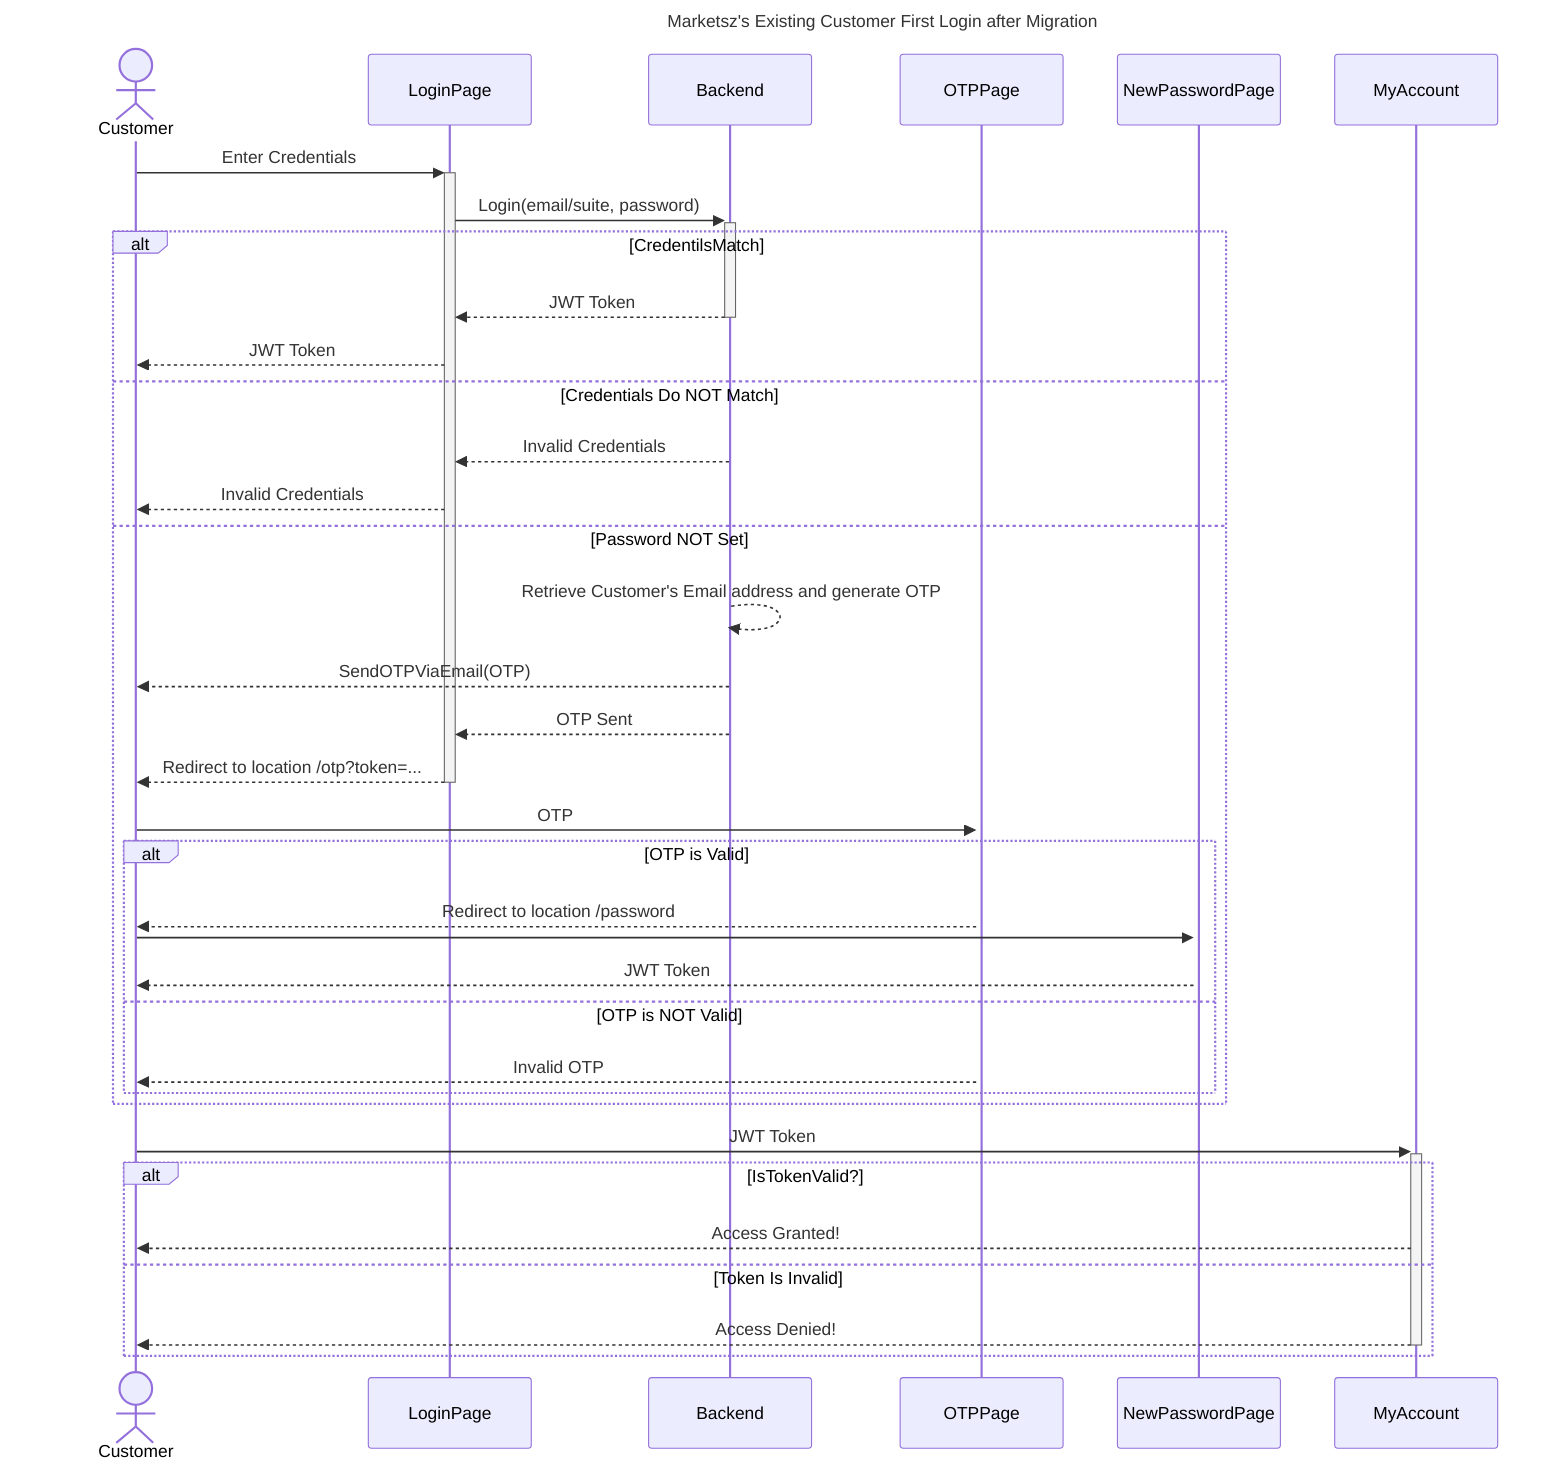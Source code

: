 ---
title: Marketsz's Existing Customer First Login after Migration
---

sequenceDiagram
    Actor Customer
    Customer ->>+ LoginPage: Enter Credentials
    LoginPage ->>+ Backend: Login(email/suite, password)
    alt CredentilsMatch
        Backend-->>-LoginPage: JWT Token
        LoginPage-->>Customer: JWT Token
    else Credentials Do NOT Match
        Backend-->>LoginPage: Invalid Credentials
        LoginPage-->>Customer: Invalid Credentials
    else Password NOT Set 
        Backend-->>Backend: Retrieve Customer's Email address and generate OTP
        Backend-->>Customer: SendOTPViaEmail(OTP)
        Backend-->>LoginPage: OTP Sent
        LoginPage-->>-Customer: Redirect to location /otp?token=...
        Customer->>+OTPPage: OTP
        alt OTP is Valid 
            OTPPage -->> Customer: Redirect to location /password
            Customer ->>+ NewPasswordPage: 
            NewPasswordPage-->>Customer: JWT Token
        else OTP is NOT Valid 
            OTPPage -->> Customer: Invalid OTP 
        end 
        
    end
    Customer->>+MyAccount: JWT Token
    alt IsTokenValid?
        MyAccount-->>Customer: Access Granted!
    else Token Is Invalid 
        MyAccount-->>-Customer: Access Denied!
    end